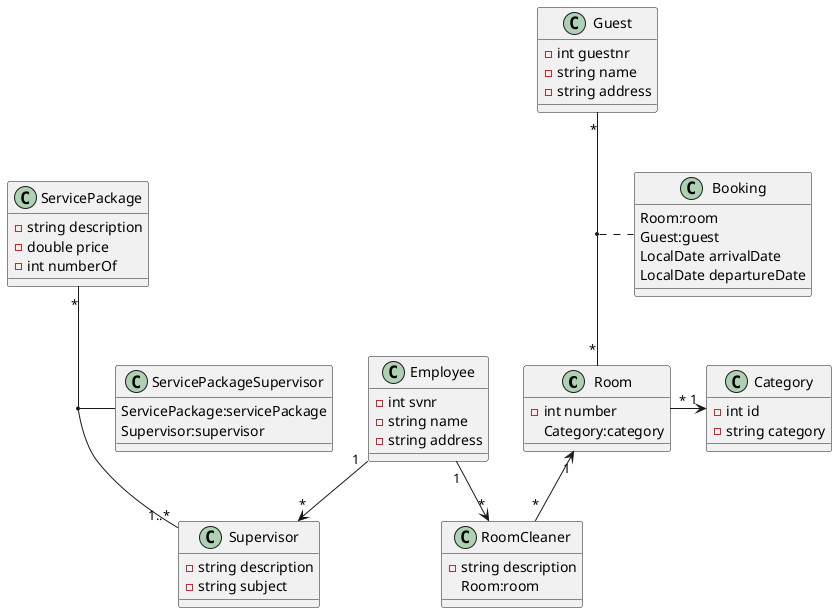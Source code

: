 @startuml
'https://plantuml.com/sequence-diagram

class Room{
    -int number
    Category:category
}

class Category{
    -int id
    -string category
}

class Employee{
    -int svnr
    -string name
    -string address
}

class RoomCleaner{
    -string description
    Room:room
}

class Supervisor{
    -string description
    -string subject
}

class Guest{
    -int guestnr
    -string name
    -string address
}

class Booking{
    Room:room
    Guest:guest
    LocalDate arrivalDate
    LocalDate departureDate
}

class ServicePackage{
    -string description
    -double price
    -int numberOf
}

class ServicePackageSupervisor{
    ServicePackage:servicePackage
    Supervisor:supervisor
}

Room "*" -> "1" Category
Guest "*"--"*" Room
(Guest,Room)..Booking
Employee "1"-->"*" Supervisor
Employee "1"-->"*" RoomCleaner
Room "1"<--"*" RoomCleaner
ServicePackage "*"--"1..*" Supervisor
(ServicePackage,Supervisor)--ServicePackageSupervisor
@enduml